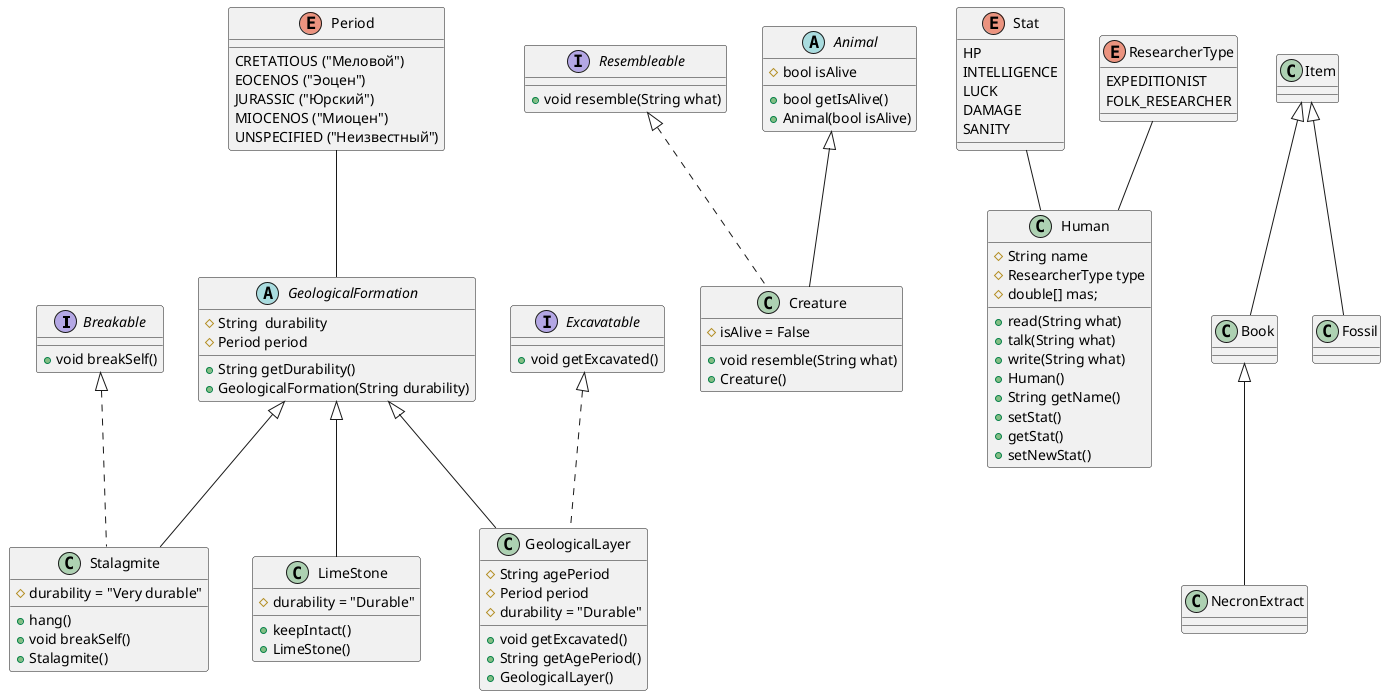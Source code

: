 @startuml

interface Breakable{
    + void breakSelf()
}
interface Resembleable{
    + void resemble(String what)
}
interface Excavatable{
    + void getExcavated()
}

Stat -- Human
ResearcherType -- Human
class Human{
     # String name
     # ResearcherType type
     # double[] mas;
     + read(String what)
     + talk(String what)
     + write(String what)
     + Human()
     + String getName()
     + setStat()
     + getStat()
     + setNewStat()

}

Period -- GeologicalFormation
abstract class GeologicalFormation{
    # String  durability
    # Period period
    + String getDurability()
    + GeologicalFormation(String durability)
}
abstract class Animal{
    # bool isAlive
    + bool getIsAlive()
    + Animal(bool isAlive)
}

enum Stat{
    HP
    INTELLIGENCE
    LUCK
    DAMAGE
    SANITY
}
enum Period{
    CRETATIOUS ("Меловой")
    EOCENOS ("Эоцен")
    JURASSIC ("Юрский")
    MIOCENOS ("Миоцен")
    UNSPECIFIED ("Неизвестный")
}
enum ResearcherType{
    EXPEDITIONIST
    FOLK_RESEARCHER
}

class Item{
}
class Book extends Item{
}
class NecronExtract extends Book{
}
class Fossil extends Item{
}
class Creature extends Animal implements Resembleable{
    # isAlive = False
    + void resemble(String what)
    + Creature()
}
class GeologicalLayer extends GeologicalFormation implements Excavatable{
    # String agePeriod
    # Period period
    #durability = "Durable"
    + void getExcavated()
    + String getAgePeriod()
    + GeologicalLayer()
}
class Stalagmite extends GeologicalFormation implements Breakable{
    # durability = "Very durable"
    + hang()
    + void breakSelf()
    + Stalagmite()
}
class LimeStone extends GeologicalFormation{
    # durability = "Durable"
    + keepIntact()
    + LimeStone()
}
@enduml